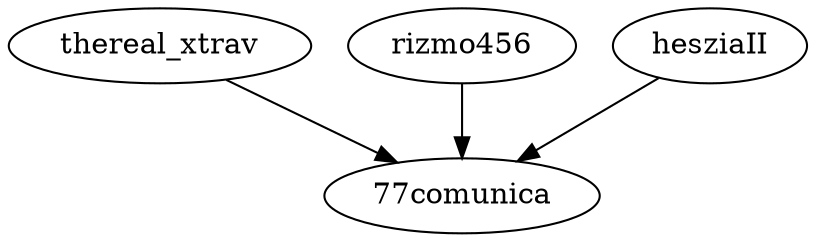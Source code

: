 strict digraph {
"thereal_xtrav" -> "77comunica"
"rizmo456" -> "77comunica"
"hesziaII" -> "77comunica"
}